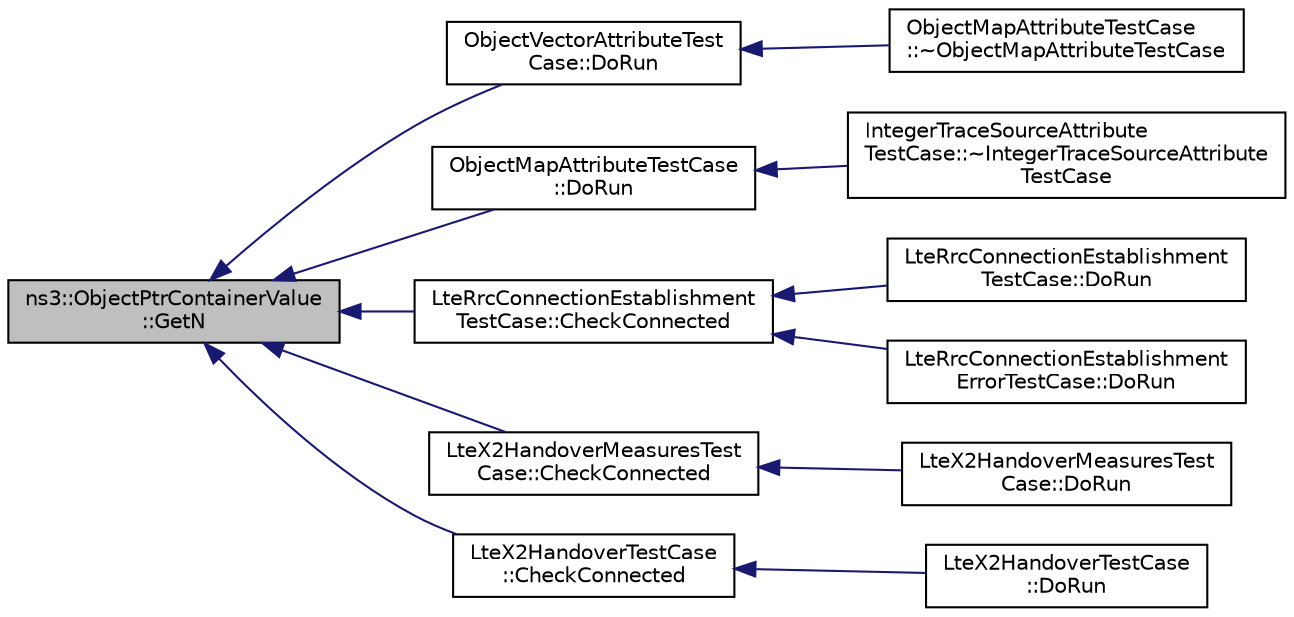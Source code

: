 digraph "ns3::ObjectPtrContainerValue::GetN"
{
  edge [fontname="Helvetica",fontsize="10",labelfontname="Helvetica",labelfontsize="10"];
  node [fontname="Helvetica",fontsize="10",shape=record];
  rankdir="LR";
  Node1 [label="ns3::ObjectPtrContainerValue\l::GetN",height=0.2,width=0.4,color="black", fillcolor="grey75", style="filled", fontcolor="black"];
  Node1 -> Node2 [dir="back",color="midnightblue",fontsize="10",style="solid"];
  Node2 [label="ObjectVectorAttributeTest\lCase::DoRun",height=0.2,width=0.4,color="black", fillcolor="white", style="filled",URL="$d4/d16/classObjectVectorAttributeTestCase.html#a1303d466cdadc093ddb0e9884439ef00",tooltip="Implementation to actually run this TestCase. "];
  Node2 -> Node3 [dir="back",color="midnightblue",fontsize="10",style="solid"];
  Node3 [label="ObjectMapAttributeTestCase\l::~ObjectMapAttributeTestCase",height=0.2,width=0.4,color="black", fillcolor="white", style="filled",URL="$d2/d1d/classObjectMapAttributeTestCase.html#ac80d86f042dcda1f5e861f8e9541e317"];
  Node1 -> Node4 [dir="back",color="midnightblue",fontsize="10",style="solid"];
  Node4 [label="ObjectMapAttributeTestCase\l::DoRun",height=0.2,width=0.4,color="black", fillcolor="white", style="filled",URL="$d2/d1d/classObjectMapAttributeTestCase.html#abeb179af8a3733a64013d1edd6eda6f9",tooltip="Implementation to actually run this TestCase. "];
  Node4 -> Node5 [dir="back",color="midnightblue",fontsize="10",style="solid"];
  Node5 [label="IntegerTraceSourceAttribute\lTestCase::~IntegerTraceSourceAttribute\lTestCase",height=0.2,width=0.4,color="black", fillcolor="white", style="filled",URL="$d8/d4a/classIntegerTraceSourceAttributeTestCase.html#aede08463c7663b37322cbf50ba69fe13"];
  Node1 -> Node6 [dir="back",color="midnightblue",fontsize="10",style="solid"];
  Node6 [label="LteRrcConnectionEstablishment\lTestCase::CheckConnected",height=0.2,width=0.4,color="black", fillcolor="white", style="filled",URL="$df/dad/classLteRrcConnectionEstablishmentTestCase.html#a43216a40683fd19ad571edd9d0e8600c"];
  Node6 -> Node7 [dir="back",color="midnightblue",fontsize="10",style="solid"];
  Node7 [label="LteRrcConnectionEstablishment\lTestCase::DoRun",height=0.2,width=0.4,color="black", fillcolor="white", style="filled",URL="$df/dad/classLteRrcConnectionEstablishmentTestCase.html#a2c32cab9b29852f42c4ad1e7b68068b2",tooltip="Implementation to actually run this TestCase. "];
  Node6 -> Node8 [dir="back",color="midnightblue",fontsize="10",style="solid"];
  Node8 [label="LteRrcConnectionEstablishment\lErrorTestCase::DoRun",height=0.2,width=0.4,color="black", fillcolor="white", style="filled",URL="$d3/d7a/classLteRrcConnectionEstablishmentErrorTestCase.html#adaffd410f878c9af5d8d4df0db31eeee",tooltip="Implementation to actually run this TestCase. "];
  Node1 -> Node9 [dir="back",color="midnightblue",fontsize="10",style="solid"];
  Node9 [label="LteX2HandoverMeasuresTest\lCase::CheckConnected",height=0.2,width=0.4,color="black", fillcolor="white", style="filled",URL="$dd/d82/classLteX2HandoverMeasuresTestCase.html#afaab3497c199b4440d286d0cb19996f3"];
  Node9 -> Node10 [dir="back",color="midnightblue",fontsize="10",style="solid"];
  Node10 [label="LteX2HandoverMeasuresTest\lCase::DoRun",height=0.2,width=0.4,color="black", fillcolor="white", style="filled",URL="$dd/d82/classLteX2HandoverMeasuresTestCase.html#a6aefe1e71df347688687fb5d8dd54104",tooltip="Implementation to actually run this TestCase. "];
  Node1 -> Node11 [dir="back",color="midnightblue",fontsize="10",style="solid"];
  Node11 [label="LteX2HandoverTestCase\l::CheckConnected",height=0.2,width=0.4,color="black", fillcolor="white", style="filled",URL="$d4/d48/classLteX2HandoverTestCase.html#a60447eff6ec472a1637e479638cc0f83"];
  Node11 -> Node12 [dir="back",color="midnightblue",fontsize="10",style="solid"];
  Node12 [label="LteX2HandoverTestCase\l::DoRun",height=0.2,width=0.4,color="black", fillcolor="white", style="filled",URL="$d4/d48/classLteX2HandoverTestCase.html#a5d77d6fbe61da649203846d4617b4716",tooltip="Implementation to actually run this TestCase. "];
}
